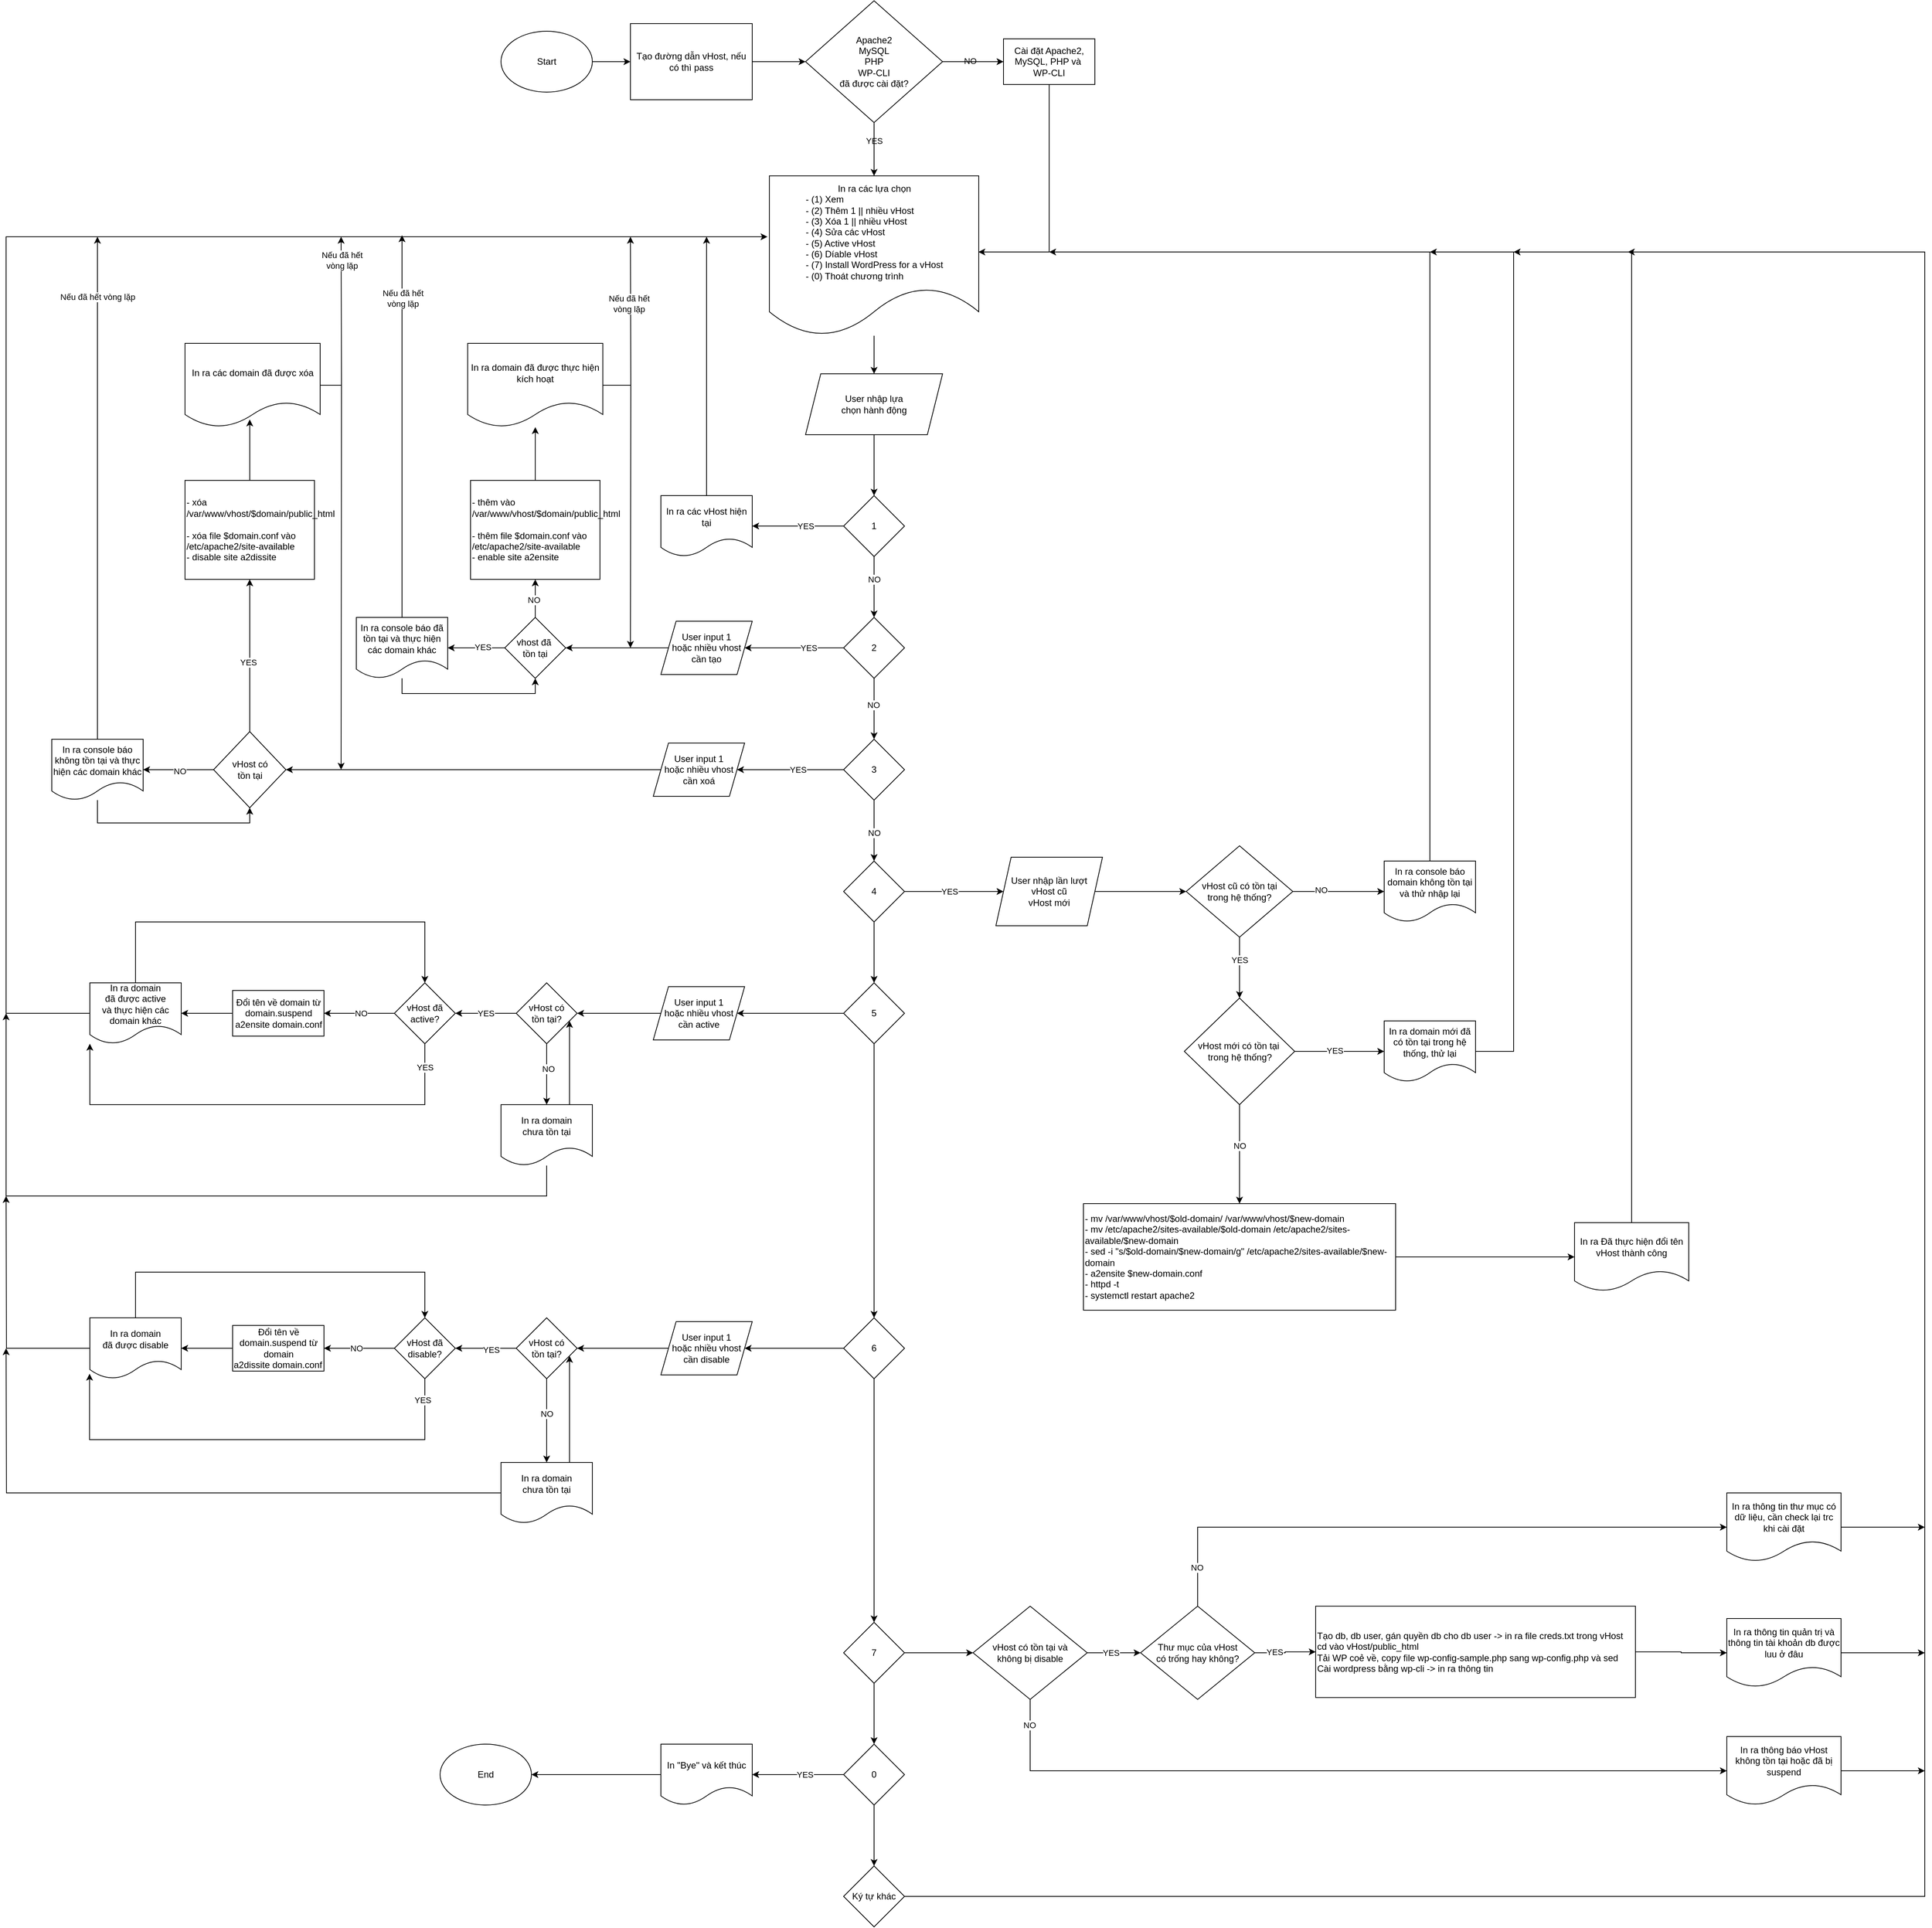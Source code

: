 <mxfile version="27.2.0">
  <diagram name="Page-1" id="LnanzS_Y5qivV_84NTKE">
    <mxGraphModel dx="2751" dy="1039" grid="1" gridSize="10" guides="1" tooltips="1" connect="1" arrows="1" fold="1" page="1" pageScale="1" pageWidth="850" pageHeight="1100" math="0" shadow="0">
      <root>
        <mxCell id="0" />
        <mxCell id="1" parent="0" />
        <mxCell id="nxthDnFM8uPwBL5Utckb-20" style="edgeStyle=orthogonalEdgeStyle;rounded=0;orthogonalLoop=1;jettySize=auto;html=1;labelBackgroundColor=none;fontColor=default;" parent="1" source="nxthDnFM8uPwBL5Utckb-2" target="nxthDnFM8uPwBL5Utckb-19" edge="1">
          <mxGeometry relative="1" as="geometry" />
        </mxCell>
        <mxCell id="nxthDnFM8uPwBL5Utckb-2" value="Start" style="ellipse;whiteSpace=wrap;html=1;labelBackgroundColor=none;" parent="1" vertex="1">
          <mxGeometry x="330" y="70" width="120" height="80" as="geometry" />
        </mxCell>
        <mxCell id="nxthDnFM8uPwBL5Utckb-32" value="" style="edgeStyle=orthogonalEdgeStyle;rounded=0;orthogonalLoop=1;jettySize=auto;html=1;labelBackgroundColor=none;fontColor=default;" parent="1" source="nxthDnFM8uPwBL5Utckb-3" target="nxthDnFM8uPwBL5Utckb-31" edge="1">
          <mxGeometry relative="1" as="geometry" />
        </mxCell>
        <mxCell id="nxthDnFM8uPwBL5Utckb-3" value="User nhập lựa&lt;br&gt;chọn hành động" style="shape=parallelogram;perimeter=parallelogramPerimeter;whiteSpace=wrap;html=1;fixedSize=1;labelBackgroundColor=none;" parent="1" vertex="1">
          <mxGeometry x="730" y="520" width="180" height="80" as="geometry" />
        </mxCell>
        <mxCell id="nxthDnFM8uPwBL5Utckb-22" value="" style="edgeStyle=orthogonalEdgeStyle;rounded=0;orthogonalLoop=1;jettySize=auto;html=1;labelBackgroundColor=none;fontColor=default;" parent="1" source="nxthDnFM8uPwBL5Utckb-19" target="nxthDnFM8uPwBL5Utckb-21" edge="1">
          <mxGeometry relative="1" as="geometry" />
        </mxCell>
        <mxCell id="nxthDnFM8uPwBL5Utckb-19" value="Tạo đường dẫn vHost, nếu có thì pass" style="rounded=0;whiteSpace=wrap;html=1;labelBackgroundColor=none;" parent="1" vertex="1">
          <mxGeometry x="500" y="60" width="160" height="100" as="geometry" />
        </mxCell>
        <mxCell id="nxthDnFM8uPwBL5Utckb-24" style="edgeStyle=orthogonalEdgeStyle;rounded=0;orthogonalLoop=1;jettySize=auto;html=1;entryX=0.5;entryY=0;entryDx=0;entryDy=0;labelBackgroundColor=none;fontColor=default;" parent="1" source="nxthDnFM8uPwBL5Utckb-21" target="nxthDnFM8uPwBL5Utckb-23" edge="1">
          <mxGeometry relative="1" as="geometry" />
        </mxCell>
        <mxCell id="nxthDnFM8uPwBL5Utckb-28" value="YES" style="edgeLabel;html=1;align=center;verticalAlign=middle;resizable=0;points=[];labelBackgroundColor=none;" parent="nxthDnFM8uPwBL5Utckb-24" vertex="1" connectable="0">
          <mxGeometry x="-0.319" relative="1" as="geometry">
            <mxPoint as="offset" />
          </mxGeometry>
        </mxCell>
        <mxCell id="nxthDnFM8uPwBL5Utckb-26" value="" style="edgeStyle=orthogonalEdgeStyle;rounded=0;orthogonalLoop=1;jettySize=auto;html=1;labelBackgroundColor=none;fontColor=default;" parent="1" source="nxthDnFM8uPwBL5Utckb-21" target="nxthDnFM8uPwBL5Utckb-25" edge="1">
          <mxGeometry relative="1" as="geometry" />
        </mxCell>
        <mxCell id="nxthDnFM8uPwBL5Utckb-27" value="NO" style="edgeLabel;html=1;align=center;verticalAlign=middle;resizable=0;points=[];labelBackgroundColor=none;" parent="nxthDnFM8uPwBL5Utckb-26" vertex="1" connectable="0">
          <mxGeometry x="-0.1" y="1" relative="1" as="geometry">
            <mxPoint as="offset" />
          </mxGeometry>
        </mxCell>
        <mxCell id="nxthDnFM8uPwBL5Utckb-21" value="Apache2&lt;br&gt;&lt;div&gt;MySQL&lt;/div&gt;&lt;div&gt;PHP&lt;br&gt;WP-CLI&lt;br&gt;đã được cài đặt?&lt;/div&gt;" style="rhombus;whiteSpace=wrap;html=1;rounded=0;labelBackgroundColor=none;" parent="1" vertex="1">
          <mxGeometry x="730" y="30" width="180" height="160" as="geometry" />
        </mxCell>
        <mxCell id="nxthDnFM8uPwBL5Utckb-30" style="edgeStyle=orthogonalEdgeStyle;rounded=0;orthogonalLoop=1;jettySize=auto;html=1;labelBackgroundColor=none;fontColor=default;" parent="1" source="nxthDnFM8uPwBL5Utckb-23" target="nxthDnFM8uPwBL5Utckb-3" edge="1">
          <mxGeometry relative="1" as="geometry" />
        </mxCell>
        <mxCell id="nxthDnFM8uPwBL5Utckb-23" value="In ra các lựa chọn&lt;br&gt;&lt;div align=&quot;left&quot;&gt;- (1) Xem&lt;/div&gt;&lt;div align=&quot;left&quot;&gt;- (2) Thêm 1 || nhiều vHost&lt;/div&gt;&lt;div align=&quot;left&quot;&gt;- (3) Xóa 1 || nhiều vHost&lt;/div&gt;&lt;div align=&quot;left&quot;&gt;- (4) Sửa các vHost&lt;/div&gt;&lt;div align=&quot;left&quot;&gt;- (5) Active vHost&lt;br&gt;- (6) Díable vHost&lt;br&gt;- (7) Install WordPress for a vHost&lt;/div&gt;&lt;div align=&quot;left&quot;&gt;- (0) Thoát chương trình&lt;/div&gt;" style="shape=document;whiteSpace=wrap;html=1;boundedLbl=1;labelBackgroundColor=none;" parent="1" vertex="1">
          <mxGeometry x="682.5" y="260" width="275" height="210" as="geometry" />
        </mxCell>
        <mxCell id="nxthDnFM8uPwBL5Utckb-25" value="Cài đặt Apache2, MySQL, PHP và&amp;nbsp;&lt;br&gt;WP-CLI" style="whiteSpace=wrap;html=1;rounded=0;labelBackgroundColor=none;" parent="1" vertex="1">
          <mxGeometry x="990" y="80" width="120" height="60" as="geometry" />
        </mxCell>
        <mxCell id="nxthDnFM8uPwBL5Utckb-34" style="edgeStyle=orthogonalEdgeStyle;rounded=0;orthogonalLoop=1;jettySize=auto;html=1;entryX=1;entryY=0.5;entryDx=0;entryDy=0;labelBackgroundColor=none;fontColor=default;" parent="1" source="nxthDnFM8uPwBL5Utckb-31" target="nxthDnFM8uPwBL5Utckb-33" edge="1">
          <mxGeometry relative="1" as="geometry" />
        </mxCell>
        <mxCell id="_kMjXkaMJAMeNi4R97vT-26" value="YES" style="edgeLabel;html=1;align=center;verticalAlign=middle;resizable=0;points=[];" parent="nxthDnFM8uPwBL5Utckb-34" vertex="1" connectable="0">
          <mxGeometry x="-0.061" y="2" relative="1" as="geometry">
            <mxPoint x="6" y="-2" as="offset" />
          </mxGeometry>
        </mxCell>
        <mxCell id="nxthDnFM8uPwBL5Utckb-37" value="" style="edgeStyle=orthogonalEdgeStyle;rounded=0;orthogonalLoop=1;jettySize=auto;html=1;labelBackgroundColor=none;fontColor=default;" parent="1" source="nxthDnFM8uPwBL5Utckb-31" target="nxthDnFM8uPwBL5Utckb-36" edge="1">
          <mxGeometry relative="1" as="geometry" />
        </mxCell>
        <mxCell id="_kMjXkaMJAMeNi4R97vT-27" value="&lt;div&gt;NO&lt;/div&gt;" style="edgeLabel;html=1;align=center;verticalAlign=middle;resizable=0;points=[];" parent="nxthDnFM8uPwBL5Utckb-37" vertex="1" connectable="0">
          <mxGeometry x="-0.142" y="5" relative="1" as="geometry">
            <mxPoint x="-5" y="-5" as="offset" />
          </mxGeometry>
        </mxCell>
        <mxCell id="nxthDnFM8uPwBL5Utckb-31" value="1" style="rhombus;whiteSpace=wrap;html=1;labelBackgroundColor=none;" parent="1" vertex="1">
          <mxGeometry x="780" y="680" width="80" height="80" as="geometry" />
        </mxCell>
        <mxCell id="nxthDnFM8uPwBL5Utckb-48" style="edgeStyle=orthogonalEdgeStyle;rounded=0;orthogonalLoop=1;jettySize=auto;html=1;labelBackgroundColor=none;fontColor=default;" parent="1" source="nxthDnFM8uPwBL5Utckb-33" edge="1">
          <mxGeometry relative="1" as="geometry">
            <mxPoint x="600.0" y="340" as="targetPoint" />
          </mxGeometry>
        </mxCell>
        <mxCell id="nxthDnFM8uPwBL5Utckb-33" value="In ra các vHost hiện tại" style="shape=document;whiteSpace=wrap;html=1;boundedLbl=1;labelBackgroundColor=none;" parent="1" vertex="1">
          <mxGeometry x="540" y="680" width="120" height="80" as="geometry" />
        </mxCell>
        <mxCell id="nxthDnFM8uPwBL5Utckb-39" style="edgeStyle=orthogonalEdgeStyle;rounded=0;orthogonalLoop=1;jettySize=auto;html=1;entryX=1;entryY=0.5;entryDx=0;entryDy=0;labelBackgroundColor=none;fontColor=default;" parent="1" source="nxthDnFM8uPwBL5Utckb-36" target="nxthDnFM8uPwBL5Utckb-38" edge="1">
          <mxGeometry relative="1" as="geometry" />
        </mxCell>
        <mxCell id="_kMjXkaMJAMeNi4R97vT-37" value="YES" style="edgeLabel;html=1;align=center;verticalAlign=middle;resizable=0;points=[];" parent="nxthDnFM8uPwBL5Utckb-39" vertex="1" connectable="0">
          <mxGeometry x="-0.296" relative="1" as="geometry">
            <mxPoint as="offset" />
          </mxGeometry>
        </mxCell>
        <mxCell id="nxthDnFM8uPwBL5Utckb-54" value="" style="edgeStyle=orthogonalEdgeStyle;rounded=0;orthogonalLoop=1;jettySize=auto;html=1;labelBackgroundColor=none;fontColor=default;" parent="1" source="nxthDnFM8uPwBL5Utckb-36" target="nxthDnFM8uPwBL5Utckb-53" edge="1">
          <mxGeometry relative="1" as="geometry" />
        </mxCell>
        <mxCell id="_kMjXkaMJAMeNi4R97vT-28" value="NO" style="edgeLabel;html=1;align=center;verticalAlign=middle;resizable=0;points=[];" parent="nxthDnFM8uPwBL5Utckb-54" vertex="1" connectable="0">
          <mxGeometry x="-0.128" y="-1" relative="1" as="geometry">
            <mxPoint as="offset" />
          </mxGeometry>
        </mxCell>
        <mxCell id="nxthDnFM8uPwBL5Utckb-36" value="&lt;div&gt;2&lt;/div&gt;" style="rhombus;whiteSpace=wrap;html=1;labelBackgroundColor=none;" parent="1" vertex="1">
          <mxGeometry x="780" y="840" width="80" height="80" as="geometry" />
        </mxCell>
        <mxCell id="nxthDnFM8uPwBL5Utckb-41" value="" style="edgeStyle=orthogonalEdgeStyle;rounded=0;orthogonalLoop=1;jettySize=auto;html=1;labelBackgroundColor=none;fontColor=default;" parent="1" source="nxthDnFM8uPwBL5Utckb-38" target="nxthDnFM8uPwBL5Utckb-40" edge="1">
          <mxGeometry relative="1" as="geometry" />
        </mxCell>
        <mxCell id="nxthDnFM8uPwBL5Utckb-38" value="User input 1&lt;br&gt;hoặc nhiều vhost&lt;br&gt;cần tạo" style="shape=parallelogram;perimeter=parallelogramPerimeter;whiteSpace=wrap;html=1;fixedSize=1;labelBackgroundColor=none;" parent="1" vertex="1">
          <mxGeometry x="540" y="845" width="120" height="70" as="geometry" />
        </mxCell>
        <mxCell id="nxthDnFM8uPwBL5Utckb-43" style="edgeStyle=orthogonalEdgeStyle;rounded=0;orthogonalLoop=1;jettySize=auto;html=1;exitX=0;exitY=0.5;exitDx=0;exitDy=0;entryX=1;entryY=0.5;entryDx=0;entryDy=0;labelBackgroundColor=none;fontColor=default;" parent="1" source="nxthDnFM8uPwBL5Utckb-40" target="nxthDnFM8uPwBL5Utckb-42" edge="1">
          <mxGeometry relative="1" as="geometry" />
        </mxCell>
        <mxCell id="ND1mT_cxICm1w8T-xe2l-83" value="&lt;div&gt;YES&lt;/div&gt;" style="edgeLabel;html=1;align=center;verticalAlign=middle;resizable=0;points=[];" vertex="1" connectable="0" parent="nxthDnFM8uPwBL5Utckb-43">
          <mxGeometry x="-0.223" y="-1" relative="1" as="geometry">
            <mxPoint as="offset" />
          </mxGeometry>
        </mxCell>
        <mxCell id="nxthDnFM8uPwBL5Utckb-47" style="edgeStyle=orthogonalEdgeStyle;rounded=0;orthogonalLoop=1;jettySize=auto;html=1;exitX=0.5;exitY=0;exitDx=0;exitDy=0;entryX=0.5;entryY=1;entryDx=0;entryDy=0;labelBackgroundColor=none;fontColor=default;" parent="1" source="nxthDnFM8uPwBL5Utckb-40" target="nxthDnFM8uPwBL5Utckb-46" edge="1">
          <mxGeometry relative="1" as="geometry" />
        </mxCell>
        <mxCell id="ND1mT_cxICm1w8T-xe2l-82" value="NO" style="edgeLabel;html=1;align=center;verticalAlign=middle;resizable=0;points=[];" vertex="1" connectable="0" parent="nxthDnFM8uPwBL5Utckb-47">
          <mxGeometry x="-0.074" y="2" relative="1" as="geometry">
            <mxPoint as="offset" />
          </mxGeometry>
        </mxCell>
        <mxCell id="nxthDnFM8uPwBL5Utckb-40" value="vhost đã&amp;nbsp;&lt;br&gt;tồn tại" style="rhombus;whiteSpace=wrap;html=1;labelBackgroundColor=none;" parent="1" vertex="1">
          <mxGeometry x="335" y="840" width="80" height="80" as="geometry" />
        </mxCell>
        <mxCell id="nxthDnFM8uPwBL5Utckb-44" style="edgeStyle=orthogonalEdgeStyle;rounded=0;orthogonalLoop=1;jettySize=auto;html=1;entryX=0.5;entryY=1;entryDx=0;entryDy=0;labelBackgroundColor=none;fontColor=default;" parent="1" source="nxthDnFM8uPwBL5Utckb-42" target="nxthDnFM8uPwBL5Utckb-40" edge="1">
          <mxGeometry relative="1" as="geometry">
            <Array as="points">
              <mxPoint x="200" y="940" />
              <mxPoint x="375" y="940" />
            </Array>
          </mxGeometry>
        </mxCell>
        <mxCell id="nxthDnFM8uPwBL5Utckb-42" value="In ra console báo đã tồn tại và thực hiện các domain khác" style="shape=document;whiteSpace=wrap;html=1;boundedLbl=1;labelBackgroundColor=none;" parent="1" vertex="1">
          <mxGeometry x="140" y="840" width="120" height="80" as="geometry" />
        </mxCell>
        <mxCell id="nxthDnFM8uPwBL5Utckb-45" style="edgeStyle=orthogonalEdgeStyle;rounded=0;orthogonalLoop=1;jettySize=auto;html=1;labelBackgroundColor=none;fontColor=default;" parent="1" source="nxthDnFM8uPwBL5Utckb-42" edge="1">
          <mxGeometry relative="1" as="geometry">
            <Array as="points">
              <mxPoint x="200" y="338" />
            </Array>
            <mxPoint x="200" y="338" as="targetPoint" />
          </mxGeometry>
        </mxCell>
        <mxCell id="ND1mT_cxICm1w8T-xe2l-88" value="Nếu đã hết&lt;br&gt;vòng lặp" style="edgeLabel;html=1;align=center;verticalAlign=middle;resizable=0;points=[];" vertex="1" connectable="0" parent="nxthDnFM8uPwBL5Utckb-45">
          <mxGeometry x="0.669" y="-1" relative="1" as="geometry">
            <mxPoint as="offset" />
          </mxGeometry>
        </mxCell>
        <mxCell id="nxthDnFM8uPwBL5Utckb-51" style="edgeStyle=orthogonalEdgeStyle;rounded=0;orthogonalLoop=1;jettySize=auto;html=1;labelBackgroundColor=none;fontColor=default;" parent="1" source="nxthDnFM8uPwBL5Utckb-46" target="nxthDnFM8uPwBL5Utckb-50" edge="1">
          <mxGeometry relative="1" as="geometry" />
        </mxCell>
        <mxCell id="nxthDnFM8uPwBL5Utckb-46" value="- thêm vào /var/www/vhost/$domain/public_html&lt;br&gt;&lt;br&gt;- thêm file $domain.conf vào /etc/apache2/site-available&lt;br&gt;- enable site a2ensite" style="rounded=0;whiteSpace=wrap;align=left;html=1;labelBackgroundColor=none;" parent="1" vertex="1">
          <mxGeometry x="290" y="660" width="170" height="130" as="geometry" />
        </mxCell>
        <mxCell id="ND1mT_cxICm1w8T-xe2l-85" style="edgeStyle=orthogonalEdgeStyle;rounded=0;orthogonalLoop=1;jettySize=auto;html=1;" edge="1" parent="1" source="nxthDnFM8uPwBL5Utckb-50">
          <mxGeometry relative="1" as="geometry">
            <mxPoint x="500" y="880" as="targetPoint" />
          </mxGeometry>
        </mxCell>
        <mxCell id="ND1mT_cxICm1w8T-xe2l-86" style="edgeStyle=orthogonalEdgeStyle;rounded=0;orthogonalLoop=1;jettySize=auto;html=1;" edge="1" parent="1" source="nxthDnFM8uPwBL5Utckb-50">
          <mxGeometry relative="1" as="geometry">
            <mxPoint x="500" y="340" as="targetPoint" />
          </mxGeometry>
        </mxCell>
        <mxCell id="ND1mT_cxICm1w8T-xe2l-87" value="Nếu đã hết&lt;br&gt;vòng lặp" style="edgeLabel;html=1;align=center;verticalAlign=middle;resizable=0;points=[];" vertex="1" connectable="0" parent="ND1mT_cxICm1w8T-xe2l-86">
          <mxGeometry x="0.246" y="2" relative="1" as="geometry">
            <mxPoint as="offset" />
          </mxGeometry>
        </mxCell>
        <mxCell id="nxthDnFM8uPwBL5Utckb-50" value="In ra domain đã được thực hiện kích hoạt" style="shape=document;whiteSpace=wrap;html=1;boundedLbl=1;labelBackgroundColor=none;" parent="1" vertex="1">
          <mxGeometry x="286.25" y="480" width="177.5" height="110" as="geometry" />
        </mxCell>
        <mxCell id="nxthDnFM8uPwBL5Utckb-56" style="edgeStyle=orthogonalEdgeStyle;rounded=0;orthogonalLoop=1;jettySize=auto;html=1;labelBackgroundColor=none;fontColor=default;" parent="1" source="nxthDnFM8uPwBL5Utckb-53" target="nxthDnFM8uPwBL5Utckb-55" edge="1">
          <mxGeometry relative="1" as="geometry" />
        </mxCell>
        <mxCell id="_kMjXkaMJAMeNi4R97vT-38" value="&lt;div&gt;YES&lt;/div&gt;" style="edgeLabel;html=1;align=center;verticalAlign=middle;resizable=0;points=[];" parent="nxthDnFM8uPwBL5Utckb-56" vertex="1" connectable="0">
          <mxGeometry x="-0.136" y="3" relative="1" as="geometry">
            <mxPoint y="-3" as="offset" />
          </mxGeometry>
        </mxCell>
        <mxCell id="nxthDnFM8uPwBL5Utckb-72" value="" style="edgeStyle=orthogonalEdgeStyle;rounded=0;orthogonalLoop=1;jettySize=auto;html=1;labelBackgroundColor=none;fontColor=default;" parent="1" source="nxthDnFM8uPwBL5Utckb-53" target="nxthDnFM8uPwBL5Utckb-71" edge="1">
          <mxGeometry relative="1" as="geometry" />
        </mxCell>
        <mxCell id="_kMjXkaMJAMeNi4R97vT-29" value="NO" style="edgeLabel;html=1;align=center;verticalAlign=middle;resizable=0;points=[];" parent="nxthDnFM8uPwBL5Utckb-72" vertex="1" connectable="0">
          <mxGeometry x="0.059" relative="1" as="geometry">
            <mxPoint as="offset" />
          </mxGeometry>
        </mxCell>
        <mxCell id="nxthDnFM8uPwBL5Utckb-53" value="&lt;div&gt;3&lt;/div&gt;" style="rhombus;whiteSpace=wrap;html=1;labelBackgroundColor=none;" parent="1" vertex="1">
          <mxGeometry x="780" y="1000" width="80" height="80" as="geometry" />
        </mxCell>
        <mxCell id="nxthDnFM8uPwBL5Utckb-58" style="edgeStyle=orthogonalEdgeStyle;rounded=0;orthogonalLoop=1;jettySize=auto;html=1;entryX=1;entryY=0.5;entryDx=0;entryDy=0;labelBackgroundColor=none;fontColor=default;" parent="1" source="nxthDnFM8uPwBL5Utckb-55" target="nxthDnFM8uPwBL5Utckb-57" edge="1">
          <mxGeometry relative="1" as="geometry">
            <Array as="points">
              <mxPoint x="55" y="1040" />
            </Array>
          </mxGeometry>
        </mxCell>
        <mxCell id="nxthDnFM8uPwBL5Utckb-55" value="User input 1&lt;br&gt;hoặc nhiều vhost&lt;br&gt;cần xoá" style="shape=parallelogram;perimeter=parallelogramPerimeter;whiteSpace=wrap;html=1;fixedSize=1;labelBackgroundColor=none;" parent="1" vertex="1">
          <mxGeometry x="530" y="1005" width="120" height="70" as="geometry" />
        </mxCell>
        <mxCell id="nxthDnFM8uPwBL5Utckb-60" style="edgeStyle=orthogonalEdgeStyle;rounded=0;orthogonalLoop=1;jettySize=auto;html=1;labelBackgroundColor=none;fontColor=default;" parent="1" source="nxthDnFM8uPwBL5Utckb-57" target="nxthDnFM8uPwBL5Utckb-59" edge="1">
          <mxGeometry relative="1" as="geometry" />
        </mxCell>
        <mxCell id="ND1mT_cxICm1w8T-xe2l-90" value="NO" style="edgeLabel;html=1;align=center;verticalAlign=middle;resizable=0;points=[];" vertex="1" connectable="0" parent="nxthDnFM8uPwBL5Utckb-60">
          <mxGeometry x="-0.028" y="2" relative="1" as="geometry">
            <mxPoint as="offset" />
          </mxGeometry>
        </mxCell>
        <mxCell id="nxthDnFM8uPwBL5Utckb-65" style="edgeStyle=orthogonalEdgeStyle;rounded=0;orthogonalLoop=1;jettySize=auto;html=1;exitX=0.5;exitY=0;exitDx=0;exitDy=0;entryX=0.5;entryY=1;entryDx=0;entryDy=0;labelBackgroundColor=none;fontColor=default;" parent="1" source="nxthDnFM8uPwBL5Utckb-57" target="nxthDnFM8uPwBL5Utckb-64" edge="1">
          <mxGeometry relative="1" as="geometry" />
        </mxCell>
        <mxCell id="ND1mT_cxICm1w8T-xe2l-89" value="YES" style="edgeLabel;html=1;align=center;verticalAlign=middle;resizable=0;points=[];" vertex="1" connectable="0" parent="nxthDnFM8uPwBL5Utckb-65">
          <mxGeometry x="-0.079" y="2" relative="1" as="geometry">
            <mxPoint y="1" as="offset" />
          </mxGeometry>
        </mxCell>
        <mxCell id="nxthDnFM8uPwBL5Utckb-57" value="vHost có&lt;br&gt;tồn tại" style="rhombus;whiteSpace=wrap;html=1;labelBackgroundColor=none;" parent="1" vertex="1">
          <mxGeometry x="-47.5" y="990" width="95" height="100" as="geometry" />
        </mxCell>
        <mxCell id="ND1mT_cxICm1w8T-xe2l-94" style="edgeStyle=orthogonalEdgeStyle;rounded=0;orthogonalLoop=1;jettySize=auto;html=1;entryX=0.5;entryY=1;entryDx=0;entryDy=0;" edge="1" parent="1" source="nxthDnFM8uPwBL5Utckb-59" target="nxthDnFM8uPwBL5Utckb-57">
          <mxGeometry relative="1" as="geometry">
            <Array as="points">
              <mxPoint x="-200" y="1110" />
              <mxPoint y="1110" />
            </Array>
          </mxGeometry>
        </mxCell>
        <mxCell id="ND1mT_cxICm1w8T-xe2l-95" style="edgeStyle=orthogonalEdgeStyle;rounded=0;orthogonalLoop=1;jettySize=auto;html=1;" edge="1" parent="1" source="nxthDnFM8uPwBL5Utckb-59">
          <mxGeometry relative="1" as="geometry">
            <mxPoint x="-200" y="340" as="targetPoint" />
          </mxGeometry>
        </mxCell>
        <mxCell id="ND1mT_cxICm1w8T-xe2l-97" value="Nếu đã hết vòng lặp" style="edgeLabel;html=1;align=center;verticalAlign=middle;resizable=0;points=[];" vertex="1" connectable="0" parent="ND1mT_cxICm1w8T-xe2l-95">
          <mxGeometry x="0.762" relative="1" as="geometry">
            <mxPoint as="offset" />
          </mxGeometry>
        </mxCell>
        <mxCell id="nxthDnFM8uPwBL5Utckb-59" value="In ra console báo không tồn tại và thực hiện các domain khác" style="shape=document;whiteSpace=wrap;html=1;boundedLbl=1;labelBackgroundColor=none;" parent="1" vertex="1">
          <mxGeometry x="-260" y="1000" width="120" height="80" as="geometry" />
        </mxCell>
        <mxCell id="nxthDnFM8uPwBL5Utckb-64" value="- xóa /var/www/vhost/$domain/public_html&lt;br&gt;&lt;br&gt;- xóa file $domain.conf vào /etc/apache2/site-available&lt;br&gt;- disable site a2dissite" style="rounded=0;whiteSpace=wrap;align=left;html=1;labelBackgroundColor=none;" parent="1" vertex="1">
          <mxGeometry x="-85" y="660" width="170" height="130" as="geometry" />
        </mxCell>
        <mxCell id="ND1mT_cxICm1w8T-xe2l-92" style="edgeStyle=orthogonalEdgeStyle;rounded=0;orthogonalLoop=1;jettySize=auto;html=1;" edge="1" parent="1" source="nxthDnFM8uPwBL5Utckb-68">
          <mxGeometry relative="1" as="geometry">
            <mxPoint x="120" y="1040" as="targetPoint" />
          </mxGeometry>
        </mxCell>
        <mxCell id="ND1mT_cxICm1w8T-xe2l-93" style="edgeStyle=orthogonalEdgeStyle;rounded=0;orthogonalLoop=1;jettySize=auto;html=1;" edge="1" parent="1" source="nxthDnFM8uPwBL5Utckb-68">
          <mxGeometry relative="1" as="geometry">
            <mxPoint x="120" y="340" as="targetPoint" />
          </mxGeometry>
        </mxCell>
        <mxCell id="ND1mT_cxICm1w8T-xe2l-96" value="Nếu đã hết&lt;br&gt;vòng lặp" style="edgeLabel;html=1;align=center;verticalAlign=middle;resizable=0;points=[];" vertex="1" connectable="0" parent="ND1mT_cxICm1w8T-xe2l-93">
          <mxGeometry x="0.726" y="-1" relative="1" as="geometry">
            <mxPoint as="offset" />
          </mxGeometry>
        </mxCell>
        <mxCell id="nxthDnFM8uPwBL5Utckb-68" value="In ra các domain đã được xóa" style="shape=document;whiteSpace=wrap;html=1;boundedLbl=1;labelBackgroundColor=none;" parent="1" vertex="1">
          <mxGeometry x="-85" y="480" width="177.5" height="110" as="geometry" />
        </mxCell>
        <mxCell id="nxthDnFM8uPwBL5Utckb-69" style="edgeStyle=orthogonalEdgeStyle;rounded=0;orthogonalLoop=1;jettySize=auto;html=1;entryX=0.479;entryY=0.909;entryDx=0;entryDy=0;entryPerimeter=0;labelBackgroundColor=none;fontColor=default;" parent="1" source="nxthDnFM8uPwBL5Utckb-64" target="nxthDnFM8uPwBL5Utckb-68" edge="1">
          <mxGeometry relative="1" as="geometry" />
        </mxCell>
        <mxCell id="nxthDnFM8uPwBL5Utckb-79" style="edgeStyle=orthogonalEdgeStyle;rounded=0;orthogonalLoop=1;jettySize=auto;html=1;entryX=0;entryY=0.5;entryDx=0;entryDy=0;" parent="1" source="nxthDnFM8uPwBL5Utckb-71" target="nxthDnFM8uPwBL5Utckb-78" edge="1">
          <mxGeometry relative="1" as="geometry" />
        </mxCell>
        <mxCell id="_kMjXkaMJAMeNi4R97vT-39" value="&lt;div&gt;YES&lt;/div&gt;" style="edgeLabel;html=1;align=center;verticalAlign=middle;resizable=0;points=[];" parent="nxthDnFM8uPwBL5Utckb-79" vertex="1" connectable="0">
          <mxGeometry x="-0.1" relative="1" as="geometry">
            <mxPoint as="offset" />
          </mxGeometry>
        </mxCell>
        <mxCell id="ND1mT_cxICm1w8T-xe2l-2" value="" style="edgeStyle=orthogonalEdgeStyle;rounded=0;orthogonalLoop=1;jettySize=auto;html=1;" edge="1" parent="1" source="nxthDnFM8uPwBL5Utckb-71" target="ND1mT_cxICm1w8T-xe2l-1">
          <mxGeometry relative="1" as="geometry" />
        </mxCell>
        <mxCell id="nxthDnFM8uPwBL5Utckb-71" value="&lt;div&gt;4&lt;/div&gt;" style="rhombus;whiteSpace=wrap;html=1;labelBackgroundColor=none;" parent="1" vertex="1">
          <mxGeometry x="780" y="1160" width="80" height="80" as="geometry" />
        </mxCell>
        <mxCell id="nxthDnFM8uPwBL5Utckb-77" style="edgeStyle=orthogonalEdgeStyle;rounded=0;orthogonalLoop=1;jettySize=auto;html=1;entryX=1;entryY=0.5;entryDx=0;entryDy=0;labelBackgroundColor=none;fontColor=default;" parent="1" source="nxthDnFM8uPwBL5Utckb-73" target="nxthDnFM8uPwBL5Utckb-75" edge="1">
          <mxGeometry relative="1" as="geometry" />
        </mxCell>
        <mxCell id="_kMjXkaMJAMeNi4R97vT-40" value="YES" style="edgeLabel;html=1;align=center;verticalAlign=middle;resizable=0;points=[];" parent="nxthDnFM8uPwBL5Utckb-77" vertex="1" connectable="0">
          <mxGeometry x="-0.168" y="2" relative="1" as="geometry">
            <mxPoint x="-1" y="-2" as="offset" />
          </mxGeometry>
        </mxCell>
        <mxCell id="ND1mT_cxICm1w8T-xe2l-8" style="edgeStyle=orthogonalEdgeStyle;rounded=0;orthogonalLoop=1;jettySize=auto;html=1;entryX=0.5;entryY=0;entryDx=0;entryDy=0;" edge="1" parent="1" source="nxthDnFM8uPwBL5Utckb-73" target="_kMjXkaMJAMeNi4R97vT-31">
          <mxGeometry relative="1" as="geometry" />
        </mxCell>
        <mxCell id="nxthDnFM8uPwBL5Utckb-73" value="0" style="rhombus;whiteSpace=wrap;html=1;labelBackgroundColor=none;" parent="1" vertex="1">
          <mxGeometry x="780" y="2320" width="80" height="80" as="geometry" />
        </mxCell>
        <mxCell id="_kMjXkaMJAMeNi4R97vT-19" style="edgeStyle=orthogonalEdgeStyle;rounded=0;orthogonalLoop=1;jettySize=auto;html=1;entryX=1;entryY=0.5;entryDx=0;entryDy=0;" parent="1" source="nxthDnFM8uPwBL5Utckb-75" target="_kMjXkaMJAMeNi4R97vT-18" edge="1">
          <mxGeometry relative="1" as="geometry" />
        </mxCell>
        <mxCell id="nxthDnFM8uPwBL5Utckb-75" value="In &quot;Bye&quot; và kết thúc" style="shape=document;whiteSpace=wrap;html=1;boundedLbl=1;labelBackgroundColor=none;" parent="1" vertex="1">
          <mxGeometry x="540" y="2320" width="120" height="80" as="geometry" />
        </mxCell>
        <mxCell id="_kMjXkaMJAMeNi4R97vT-2" value="" style="edgeStyle=orthogonalEdgeStyle;rounded=0;orthogonalLoop=1;jettySize=auto;html=1;" parent="1" source="nxthDnFM8uPwBL5Utckb-78" target="_kMjXkaMJAMeNi4R97vT-1" edge="1">
          <mxGeometry relative="1" as="geometry" />
        </mxCell>
        <mxCell id="nxthDnFM8uPwBL5Utckb-78" value="User nhập lần lượt&lt;br&gt;vHost cũ&lt;br&gt;&lt;div&gt;vHost mới&lt;/div&gt;" style="shape=parallelogram;perimeter=parallelogramPerimeter;whiteSpace=wrap;html=1;fixedSize=1;" parent="1" vertex="1">
          <mxGeometry x="980" y="1155" width="140" height="90" as="geometry" />
        </mxCell>
        <mxCell id="_kMjXkaMJAMeNi4R97vT-4" style="edgeStyle=orthogonalEdgeStyle;rounded=0;orthogonalLoop=1;jettySize=auto;html=1;entryX=0;entryY=0.5;entryDx=0;entryDy=0;" parent="1" source="_kMjXkaMJAMeNi4R97vT-1" target="_kMjXkaMJAMeNi4R97vT-3" edge="1">
          <mxGeometry relative="1" as="geometry" />
        </mxCell>
        <mxCell id="_kMjXkaMJAMeNi4R97vT-7" value="NO" style="edgeLabel;html=1;align=center;verticalAlign=middle;resizable=0;points=[];" parent="_kMjXkaMJAMeNi4R97vT-4" vertex="1" connectable="0">
          <mxGeometry x="-0.388" y="2" relative="1" as="geometry">
            <mxPoint as="offset" />
          </mxGeometry>
        </mxCell>
        <mxCell id="_kMjXkaMJAMeNi4R97vT-9" value="" style="edgeStyle=orthogonalEdgeStyle;rounded=0;orthogonalLoop=1;jettySize=auto;html=1;" parent="1" source="_kMjXkaMJAMeNi4R97vT-1" target="_kMjXkaMJAMeNi4R97vT-8" edge="1">
          <mxGeometry relative="1" as="geometry" />
        </mxCell>
        <mxCell id="_kMjXkaMJAMeNi4R97vT-10" value="YES" style="edgeLabel;html=1;align=center;verticalAlign=middle;resizable=0;points=[];" parent="_kMjXkaMJAMeNi4R97vT-9" vertex="1" connectable="0">
          <mxGeometry x="-0.382" y="-3" relative="1" as="geometry">
            <mxPoint x="3" y="5" as="offset" />
          </mxGeometry>
        </mxCell>
        <mxCell id="_kMjXkaMJAMeNi4R97vT-1" value="vHost cũ có tồn tại&lt;br&gt;trong hệ thống?" style="rhombus;whiteSpace=wrap;html=1;" parent="1" vertex="1">
          <mxGeometry x="1230" y="1140" width="140" height="120" as="geometry" />
        </mxCell>
        <mxCell id="_kMjXkaMJAMeNi4R97vT-42" style="edgeStyle=orthogonalEdgeStyle;rounded=0;orthogonalLoop=1;jettySize=auto;html=1;" parent="1" source="_kMjXkaMJAMeNi4R97vT-3" edge="1">
          <mxGeometry relative="1" as="geometry">
            <mxPoint x="1050" y="360" as="targetPoint" />
            <Array as="points">
              <mxPoint x="1550" y="360" />
              <mxPoint x="1050" y="360" />
            </Array>
          </mxGeometry>
        </mxCell>
        <mxCell id="_kMjXkaMJAMeNi4R97vT-3" value="In ra console báo domain không tồn tại và thử nhập lại" style="shape=document;whiteSpace=wrap;html=1;boundedLbl=1;labelBackgroundColor=none;" parent="1" vertex="1">
          <mxGeometry x="1490" y="1160" width="120" height="80" as="geometry" />
        </mxCell>
        <mxCell id="_kMjXkaMJAMeNi4R97vT-12" style="edgeStyle=orthogonalEdgeStyle;rounded=0;orthogonalLoop=1;jettySize=auto;html=1;entryX=0;entryY=0.5;entryDx=0;entryDy=0;" parent="1" source="_kMjXkaMJAMeNi4R97vT-8" target="_kMjXkaMJAMeNi4R97vT-11" edge="1">
          <mxGeometry relative="1" as="geometry" />
        </mxCell>
        <mxCell id="_kMjXkaMJAMeNi4R97vT-13" value="YES" style="edgeLabel;html=1;align=center;verticalAlign=middle;resizable=0;points=[];" parent="_kMjXkaMJAMeNi4R97vT-12" vertex="1" connectable="0">
          <mxGeometry x="-0.103" y="1" relative="1" as="geometry">
            <mxPoint as="offset" />
          </mxGeometry>
        </mxCell>
        <mxCell id="_kMjXkaMJAMeNi4R97vT-21" value="" style="edgeStyle=orthogonalEdgeStyle;rounded=0;orthogonalLoop=1;jettySize=auto;html=1;" parent="1" source="_kMjXkaMJAMeNi4R97vT-8" target="_kMjXkaMJAMeNi4R97vT-20" edge="1">
          <mxGeometry relative="1" as="geometry" />
        </mxCell>
        <mxCell id="_kMjXkaMJAMeNi4R97vT-22" value="NO" style="edgeLabel;html=1;align=center;verticalAlign=middle;resizable=0;points=[];" parent="_kMjXkaMJAMeNi4R97vT-21" vertex="1" connectable="0">
          <mxGeometry x="-0.41" y="2" relative="1" as="geometry">
            <mxPoint x="-2" y="15" as="offset" />
          </mxGeometry>
        </mxCell>
        <mxCell id="_kMjXkaMJAMeNi4R97vT-8" value="vHost mới có tồn tại&amp;nbsp;&lt;br&gt;trong hệ thống?" style="rhombus;whiteSpace=wrap;html=1;" parent="1" vertex="1">
          <mxGeometry x="1227.5" y="1340" width="145" height="140" as="geometry" />
        </mxCell>
        <mxCell id="_kMjXkaMJAMeNi4R97vT-45" style="edgeStyle=orthogonalEdgeStyle;rounded=0;orthogonalLoop=1;jettySize=auto;html=1;" parent="1" source="_kMjXkaMJAMeNi4R97vT-11" edge="1">
          <mxGeometry relative="1" as="geometry">
            <mxPoint x="1550" y="360" as="targetPoint" />
            <Array as="points">
              <mxPoint x="1660" y="1410" />
              <mxPoint x="1660" y="360" />
            </Array>
          </mxGeometry>
        </mxCell>
        <mxCell id="_kMjXkaMJAMeNi4R97vT-11" value="In ra domain mới đã có tồn tại trong hệ thống, thử lại" style="shape=document;whiteSpace=wrap;html=1;boundedLbl=1;" parent="1" vertex="1">
          <mxGeometry x="1490" y="1370" width="120" height="80" as="geometry" />
        </mxCell>
        <mxCell id="_kMjXkaMJAMeNi4R97vT-18" value="End" style="ellipse;whiteSpace=wrap;html=1;" parent="1" vertex="1">
          <mxGeometry x="250" y="2320" width="120" height="80" as="geometry" />
        </mxCell>
        <mxCell id="_kMjXkaMJAMeNi4R97vT-24" style="edgeStyle=orthogonalEdgeStyle;rounded=0;orthogonalLoop=1;jettySize=auto;html=1;entryX=0;entryY=0.5;entryDx=0;entryDy=0;" parent="1" source="_kMjXkaMJAMeNi4R97vT-20" target="_kMjXkaMJAMeNi4R97vT-23" edge="1">
          <mxGeometry relative="1" as="geometry" />
        </mxCell>
        <mxCell id="_kMjXkaMJAMeNi4R97vT-20" value="&lt;div align=&quot;left&quot;&gt;- mv /var/www/vhost/$old-domain/ /var/www/vhost/$new-domain&lt;/div&gt;&lt;div align=&quot;left&quot;&gt;- mv /etc/apache2/sites-available/$old-domain&amp;nbsp;/etc/apache2/sites-available/$new-domain&amp;nbsp;&lt;/div&gt;&lt;div align=&quot;left&quot;&gt;- sed -i &quot;s/$old-domain/$new-domain/g&quot; /etc/apache2/sites-available/$new-domain&lt;/div&gt;&lt;div align=&quot;left&quot;&gt;- a2ensite $new-domain.conf&lt;/div&gt;&lt;div align=&quot;left&quot;&gt;- httpd -t&lt;/div&gt;&lt;div align=&quot;left&quot;&gt;- systemctl restart apache2&lt;/div&gt;" style="whiteSpace=wrap;html=1;align=left;" parent="1" vertex="1">
          <mxGeometry x="1095" y="1610" width="410" height="140" as="geometry" />
        </mxCell>
        <mxCell id="_kMjXkaMJAMeNi4R97vT-25" style="edgeStyle=orthogonalEdgeStyle;rounded=0;orthogonalLoop=1;jettySize=auto;html=1;" parent="1" source="_kMjXkaMJAMeNi4R97vT-23" edge="1">
          <mxGeometry relative="1" as="geometry">
            <mxPoint x="1660" y="360" as="targetPoint" />
            <Array as="points">
              <mxPoint x="1815" y="360" />
            </Array>
          </mxGeometry>
        </mxCell>
        <mxCell id="_kMjXkaMJAMeNi4R97vT-23" value="In ra Đã thực hiện đổi tên vHost thành công" style="shape=document;whiteSpace=wrap;html=1;boundedLbl=1;" parent="1" vertex="1">
          <mxGeometry x="1740" y="1635" width="150" height="90" as="geometry" />
        </mxCell>
        <mxCell id="_kMjXkaMJAMeNi4R97vT-34" style="edgeStyle=orthogonalEdgeStyle;rounded=0;orthogonalLoop=1;jettySize=auto;html=1;" parent="1" source="_kMjXkaMJAMeNi4R97vT-31" edge="1">
          <mxGeometry relative="1" as="geometry">
            <mxPoint x="1810" y="360" as="targetPoint" />
            <Array as="points">
              <mxPoint x="2200" y="2520" />
              <mxPoint x="2200" y="360" />
            </Array>
          </mxGeometry>
        </mxCell>
        <mxCell id="_kMjXkaMJAMeNi4R97vT-31" value="Ký tự khác" style="rhombus;whiteSpace=wrap;html=1;labelBackgroundColor=none;" parent="1" vertex="1">
          <mxGeometry x="780" y="2480" width="80" height="80" as="geometry" />
        </mxCell>
        <mxCell id="_kMjXkaMJAMeNi4R97vT-47" style="edgeStyle=orthogonalEdgeStyle;rounded=0;orthogonalLoop=1;jettySize=auto;html=1;" parent="1" source="nxthDnFM8uPwBL5Utckb-25" edge="1">
          <mxGeometry relative="1" as="geometry">
            <Array as="points">
              <mxPoint x="1050" y="360" />
              <mxPoint x="957" y="360" />
            </Array>
            <mxPoint x="957" y="360" as="targetPoint" />
          </mxGeometry>
        </mxCell>
        <mxCell id="ND1mT_cxICm1w8T-xe2l-4" value="" style="edgeStyle=orthogonalEdgeStyle;rounded=0;orthogonalLoop=1;jettySize=auto;html=1;" edge="1" parent="1" source="ND1mT_cxICm1w8T-xe2l-1" target="ND1mT_cxICm1w8T-xe2l-3">
          <mxGeometry relative="1" as="geometry" />
        </mxCell>
        <mxCell id="ND1mT_cxICm1w8T-xe2l-12" style="edgeStyle=orthogonalEdgeStyle;rounded=0;orthogonalLoop=1;jettySize=auto;html=1;entryX=1;entryY=0.5;entryDx=0;entryDy=0;" edge="1" parent="1" source="ND1mT_cxICm1w8T-xe2l-1" target="ND1mT_cxICm1w8T-xe2l-11">
          <mxGeometry relative="1" as="geometry" />
        </mxCell>
        <mxCell id="ND1mT_cxICm1w8T-xe2l-1" value="&lt;div&gt;5&lt;/div&gt;" style="rhombus;whiteSpace=wrap;html=1;labelBackgroundColor=none;" vertex="1" parent="1">
          <mxGeometry x="780" y="1320" width="80" height="80" as="geometry" />
        </mxCell>
        <mxCell id="ND1mT_cxICm1w8T-xe2l-6" value="" style="edgeStyle=orthogonalEdgeStyle;rounded=0;orthogonalLoop=1;jettySize=auto;html=1;" edge="1" parent="1" source="ND1mT_cxICm1w8T-xe2l-3" target="ND1mT_cxICm1w8T-xe2l-5">
          <mxGeometry relative="1" as="geometry" />
        </mxCell>
        <mxCell id="ND1mT_cxICm1w8T-xe2l-36" style="edgeStyle=orthogonalEdgeStyle;rounded=0;orthogonalLoop=1;jettySize=auto;html=1;entryX=1;entryY=0.5;entryDx=0;entryDy=0;" edge="1" parent="1" source="ND1mT_cxICm1w8T-xe2l-3" target="ND1mT_cxICm1w8T-xe2l-35">
          <mxGeometry relative="1" as="geometry" />
        </mxCell>
        <mxCell id="ND1mT_cxICm1w8T-xe2l-3" value="&lt;div&gt;6&lt;/div&gt;" style="rhombus;whiteSpace=wrap;html=1;labelBackgroundColor=none;" vertex="1" parent="1">
          <mxGeometry x="780" y="1760" width="80" height="80" as="geometry" />
        </mxCell>
        <mxCell id="ND1mT_cxICm1w8T-xe2l-7" style="edgeStyle=orthogonalEdgeStyle;rounded=0;orthogonalLoop=1;jettySize=auto;html=1;entryX=0.5;entryY=0;entryDx=0;entryDy=0;" edge="1" parent="1" source="ND1mT_cxICm1w8T-xe2l-5" target="nxthDnFM8uPwBL5Utckb-73">
          <mxGeometry relative="1" as="geometry" />
        </mxCell>
        <mxCell id="ND1mT_cxICm1w8T-xe2l-62" value="" style="edgeStyle=orthogonalEdgeStyle;rounded=0;orthogonalLoop=1;jettySize=auto;html=1;" edge="1" parent="1" source="ND1mT_cxICm1w8T-xe2l-5" target="ND1mT_cxICm1w8T-xe2l-61">
          <mxGeometry relative="1" as="geometry" />
        </mxCell>
        <mxCell id="ND1mT_cxICm1w8T-xe2l-5" value="7" style="rhombus;whiteSpace=wrap;html=1;labelBackgroundColor=none;" vertex="1" parent="1">
          <mxGeometry x="780" y="2160" width="80" height="80" as="geometry" />
        </mxCell>
        <mxCell id="ND1mT_cxICm1w8T-xe2l-14" value="" style="edgeStyle=orthogonalEdgeStyle;rounded=0;orthogonalLoop=1;jettySize=auto;html=1;" edge="1" parent="1" source="ND1mT_cxICm1w8T-xe2l-11" target="ND1mT_cxICm1w8T-xe2l-13">
          <mxGeometry relative="1" as="geometry" />
        </mxCell>
        <mxCell id="ND1mT_cxICm1w8T-xe2l-11" value="User input 1&lt;br&gt;hoặc nhiều vhost&lt;br&gt;cần active" style="shape=parallelogram;perimeter=parallelogramPerimeter;whiteSpace=wrap;html=1;fixedSize=1;labelBackgroundColor=none;" vertex="1" parent="1">
          <mxGeometry x="530" y="1325" width="120" height="70" as="geometry" />
        </mxCell>
        <mxCell id="ND1mT_cxICm1w8T-xe2l-16" value="" style="edgeStyle=orthogonalEdgeStyle;rounded=0;orthogonalLoop=1;jettySize=auto;html=1;" edge="1" parent="1" source="ND1mT_cxICm1w8T-xe2l-13" target="ND1mT_cxICm1w8T-xe2l-15">
          <mxGeometry relative="1" as="geometry" />
        </mxCell>
        <mxCell id="ND1mT_cxICm1w8T-xe2l-18" value="YES" style="edgeLabel;html=1;align=center;verticalAlign=middle;resizable=0;points=[];" vertex="1" connectable="0" parent="ND1mT_cxICm1w8T-xe2l-16">
          <mxGeometry x="-0.004" relative="1" as="geometry">
            <mxPoint as="offset" />
          </mxGeometry>
        </mxCell>
        <mxCell id="ND1mT_cxICm1w8T-xe2l-21" style="edgeStyle=orthogonalEdgeStyle;rounded=0;orthogonalLoop=1;jettySize=auto;html=1;" edge="1" parent="1" source="ND1mT_cxICm1w8T-xe2l-13" target="ND1mT_cxICm1w8T-xe2l-20">
          <mxGeometry relative="1" as="geometry" />
        </mxCell>
        <mxCell id="ND1mT_cxICm1w8T-xe2l-22" value="NO" style="edgeLabel;html=1;align=center;verticalAlign=middle;resizable=0;points=[];" vertex="1" connectable="0" parent="ND1mT_cxICm1w8T-xe2l-21">
          <mxGeometry x="-0.182" y="2" relative="1" as="geometry">
            <mxPoint as="offset" />
          </mxGeometry>
        </mxCell>
        <mxCell id="ND1mT_cxICm1w8T-xe2l-13" value="vHost có&lt;br&gt;tồn tại?" style="rhombus;whiteSpace=wrap;html=1;labelBackgroundColor=none;" vertex="1" parent="1">
          <mxGeometry x="350" y="1320" width="80" height="80" as="geometry" />
        </mxCell>
        <mxCell id="ND1mT_cxICm1w8T-xe2l-26" value="" style="edgeStyle=orthogonalEdgeStyle;rounded=0;orthogonalLoop=1;jettySize=auto;html=1;" edge="1" parent="1" source="ND1mT_cxICm1w8T-xe2l-15" target="ND1mT_cxICm1w8T-xe2l-25">
          <mxGeometry relative="1" as="geometry" />
        </mxCell>
        <mxCell id="ND1mT_cxICm1w8T-xe2l-27" value="NO" style="edgeLabel;html=1;align=center;verticalAlign=middle;resizable=0;points=[];" vertex="1" connectable="0" parent="ND1mT_cxICm1w8T-xe2l-26">
          <mxGeometry x="-0.052" relative="1" as="geometry">
            <mxPoint as="offset" />
          </mxGeometry>
        </mxCell>
        <mxCell id="ND1mT_cxICm1w8T-xe2l-48" style="edgeStyle=orthogonalEdgeStyle;rounded=0;orthogonalLoop=1;jettySize=auto;html=1;" edge="1" parent="1" source="ND1mT_cxICm1w8T-xe2l-15">
          <mxGeometry relative="1" as="geometry">
            <mxPoint x="-210" y="1400" as="targetPoint" />
            <Array as="points">
              <mxPoint x="230" y="1480" />
              <mxPoint x="-210" y="1480" />
            </Array>
          </mxGeometry>
        </mxCell>
        <mxCell id="ND1mT_cxICm1w8T-xe2l-50" value="YES" style="edgeLabel;html=1;align=center;verticalAlign=middle;resizable=0;points=[];" vertex="1" connectable="0" parent="ND1mT_cxICm1w8T-xe2l-48">
          <mxGeometry x="-0.896" relative="1" as="geometry">
            <mxPoint as="offset" />
          </mxGeometry>
        </mxCell>
        <mxCell id="ND1mT_cxICm1w8T-xe2l-15" value="vHost đã&lt;br&gt;active?" style="rhombus;whiteSpace=wrap;html=1;labelBackgroundColor=none;" vertex="1" parent="1">
          <mxGeometry x="190" y="1320" width="80" height="80" as="geometry" />
        </mxCell>
        <mxCell id="ND1mT_cxICm1w8T-xe2l-34" style="edgeStyle=orthogonalEdgeStyle;rounded=0;orthogonalLoop=1;jettySize=auto;html=1;" edge="1" parent="1" source="ND1mT_cxICm1w8T-xe2l-20">
          <mxGeometry relative="1" as="geometry">
            <mxPoint x="-320" y="1360" as="targetPoint" />
            <Array as="points">
              <mxPoint x="390" y="1600" />
              <mxPoint x="-320" y="1600" />
            </Array>
          </mxGeometry>
        </mxCell>
        <mxCell id="ND1mT_cxICm1w8T-xe2l-100" style="edgeStyle=orthogonalEdgeStyle;rounded=0;orthogonalLoop=1;jettySize=auto;html=1;exitX=0.75;exitY=0;exitDx=0;exitDy=0;" edge="1" parent="1" source="ND1mT_cxICm1w8T-xe2l-20" target="ND1mT_cxICm1w8T-xe2l-13">
          <mxGeometry relative="1" as="geometry">
            <Array as="points">
              <mxPoint x="420" y="1420" />
              <mxPoint x="420" y="1420" />
            </Array>
          </mxGeometry>
        </mxCell>
        <mxCell id="ND1mT_cxICm1w8T-xe2l-20" value="In ra domain&lt;br&gt;chưa tồn tại" style="shape=document;whiteSpace=wrap;html=1;boundedLbl=1;labelBackgroundColor=none;" vertex="1" parent="1">
          <mxGeometry x="330" y="1480" width="120" height="80" as="geometry" />
        </mxCell>
        <mxCell id="ND1mT_cxICm1w8T-xe2l-31" style="edgeStyle=orthogonalEdgeStyle;rounded=0;orthogonalLoop=1;jettySize=auto;html=1;entryX=1;entryY=0.5;entryDx=0;entryDy=0;" edge="1" parent="1" source="ND1mT_cxICm1w8T-xe2l-25" target="ND1mT_cxICm1w8T-xe2l-30">
          <mxGeometry relative="1" as="geometry" />
        </mxCell>
        <mxCell id="ND1mT_cxICm1w8T-xe2l-25" value="Đổi tên về domain từ&lt;br&gt;domain.suspend&lt;br&gt;&lt;div align=&quot;left&quot;&gt;a2ensite domain.conf&lt;/div&gt;" style="whiteSpace=wrap;html=1;labelBackgroundColor=none;" vertex="1" parent="1">
          <mxGeometry x="-22.5" y="1330" width="120" height="60" as="geometry" />
        </mxCell>
        <mxCell id="ND1mT_cxICm1w8T-xe2l-32" style="edgeStyle=orthogonalEdgeStyle;rounded=0;orthogonalLoop=1;jettySize=auto;html=1;" edge="1" parent="1" source="ND1mT_cxICm1w8T-xe2l-30">
          <mxGeometry relative="1" as="geometry">
            <mxPoint x="680" y="340" as="targetPoint" />
            <Array as="points">
              <mxPoint x="-320" y="1360" />
              <mxPoint x="-320" y="340" />
            </Array>
          </mxGeometry>
        </mxCell>
        <mxCell id="ND1mT_cxICm1w8T-xe2l-49" style="edgeStyle=orthogonalEdgeStyle;rounded=0;orthogonalLoop=1;jettySize=auto;html=1;entryX=0.5;entryY=0;entryDx=0;entryDy=0;" edge="1" parent="1" source="ND1mT_cxICm1w8T-xe2l-30" target="ND1mT_cxICm1w8T-xe2l-15">
          <mxGeometry relative="1" as="geometry">
            <Array as="points">
              <mxPoint x="-150" y="1240" />
              <mxPoint x="230" y="1240" />
            </Array>
          </mxGeometry>
        </mxCell>
        <mxCell id="ND1mT_cxICm1w8T-xe2l-30" value="In ra domain&lt;br&gt;đã được active&lt;br&gt;và thực hiện các domain khác" style="shape=document;whiteSpace=wrap;html=1;boundedLbl=1;labelBackgroundColor=none;" vertex="1" parent="1">
          <mxGeometry x="-210" y="1320" width="120" height="80" as="geometry" />
        </mxCell>
        <mxCell id="ND1mT_cxICm1w8T-xe2l-44" style="edgeStyle=orthogonalEdgeStyle;rounded=0;orthogonalLoop=1;jettySize=auto;html=1;entryX=1;entryY=0.5;entryDx=0;entryDy=0;" edge="1" parent="1" source="ND1mT_cxICm1w8T-xe2l-35" target="ND1mT_cxICm1w8T-xe2l-37">
          <mxGeometry relative="1" as="geometry" />
        </mxCell>
        <mxCell id="ND1mT_cxICm1w8T-xe2l-35" value="User input 1&lt;br&gt;hoặc nhiều vhost&lt;br&gt;cần disable" style="shape=parallelogram;perimeter=parallelogramPerimeter;whiteSpace=wrap;html=1;fixedSize=1;labelBackgroundColor=none;" vertex="1" parent="1">
          <mxGeometry x="540" y="1765" width="120" height="70" as="geometry" />
        </mxCell>
        <mxCell id="ND1mT_cxICm1w8T-xe2l-45" style="edgeStyle=orthogonalEdgeStyle;rounded=0;orthogonalLoop=1;jettySize=auto;html=1;entryX=1;entryY=0.5;entryDx=0;entryDy=0;" edge="1" parent="1" source="ND1mT_cxICm1w8T-xe2l-37" target="ND1mT_cxICm1w8T-xe2l-38">
          <mxGeometry relative="1" as="geometry" />
        </mxCell>
        <mxCell id="ND1mT_cxICm1w8T-xe2l-58" value="YES" style="edgeLabel;html=1;align=center;verticalAlign=middle;resizable=0;points=[];" vertex="1" connectable="0" parent="ND1mT_cxICm1w8T-xe2l-45">
          <mxGeometry x="-0.168" y="2" relative="1" as="geometry">
            <mxPoint as="offset" />
          </mxGeometry>
        </mxCell>
        <mxCell id="ND1mT_cxICm1w8T-xe2l-51" style="edgeStyle=orthogonalEdgeStyle;rounded=0;orthogonalLoop=1;jettySize=auto;html=1;entryX=0.5;entryY=0;entryDx=0;entryDy=0;" edge="1" parent="1" source="ND1mT_cxICm1w8T-xe2l-37" target="ND1mT_cxICm1w8T-xe2l-39">
          <mxGeometry relative="1" as="geometry" />
        </mxCell>
        <mxCell id="ND1mT_cxICm1w8T-xe2l-59" value="NO" style="edgeLabel;html=1;align=center;verticalAlign=middle;resizable=0;points=[];" vertex="1" connectable="0" parent="ND1mT_cxICm1w8T-xe2l-51">
          <mxGeometry x="-0.165" relative="1" as="geometry">
            <mxPoint as="offset" />
          </mxGeometry>
        </mxCell>
        <mxCell id="ND1mT_cxICm1w8T-xe2l-37" value="vHost có&lt;br&gt;tồn tại?" style="rhombus;whiteSpace=wrap;html=1;labelBackgroundColor=none;" vertex="1" parent="1">
          <mxGeometry x="350" y="1760" width="80" height="80" as="geometry" />
        </mxCell>
        <mxCell id="ND1mT_cxICm1w8T-xe2l-46" style="edgeStyle=orthogonalEdgeStyle;rounded=0;orthogonalLoop=1;jettySize=auto;html=1;entryX=1;entryY=0.5;entryDx=0;entryDy=0;" edge="1" parent="1" source="ND1mT_cxICm1w8T-xe2l-38" target="ND1mT_cxICm1w8T-xe2l-41">
          <mxGeometry relative="1" as="geometry" />
        </mxCell>
        <mxCell id="ND1mT_cxICm1w8T-xe2l-55" value="NO" style="edgeLabel;html=1;align=center;verticalAlign=middle;resizable=0;points=[];" vertex="1" connectable="0" parent="ND1mT_cxICm1w8T-xe2l-46">
          <mxGeometry x="-0.026" y="3" relative="1" as="geometry">
            <mxPoint x="-5" y="-3" as="offset" />
          </mxGeometry>
        </mxCell>
        <mxCell id="ND1mT_cxICm1w8T-xe2l-54" style="edgeStyle=orthogonalEdgeStyle;rounded=0;orthogonalLoop=1;jettySize=auto;html=1;entryX=-0.003;entryY=0.918;entryDx=0;entryDy=0;entryPerimeter=0;" edge="1" parent="1" source="ND1mT_cxICm1w8T-xe2l-38" target="ND1mT_cxICm1w8T-xe2l-42">
          <mxGeometry relative="1" as="geometry">
            <Array as="points">
              <mxPoint x="230" y="1920" />
              <mxPoint x="-210" y="1920" />
            </Array>
          </mxGeometry>
        </mxCell>
        <mxCell id="ND1mT_cxICm1w8T-xe2l-57" value="YES" style="edgeLabel;html=1;align=center;verticalAlign=middle;resizable=0;points=[];" vertex="1" connectable="0" parent="ND1mT_cxICm1w8T-xe2l-54">
          <mxGeometry x="-0.909" y="-3" relative="1" as="geometry">
            <mxPoint as="offset" />
          </mxGeometry>
        </mxCell>
        <mxCell id="ND1mT_cxICm1w8T-xe2l-38" value="vHost đã&lt;br&gt;disable?" style="rhombus;whiteSpace=wrap;html=1;labelBackgroundColor=none;" vertex="1" parent="1">
          <mxGeometry x="190" y="1760" width="80" height="80" as="geometry" />
        </mxCell>
        <mxCell id="ND1mT_cxICm1w8T-xe2l-60" style="edgeStyle=orthogonalEdgeStyle;rounded=0;orthogonalLoop=1;jettySize=auto;html=1;" edge="1" parent="1" source="ND1mT_cxICm1w8T-xe2l-39">
          <mxGeometry relative="1" as="geometry">
            <mxPoint x="-320" y="1800" as="targetPoint" />
          </mxGeometry>
        </mxCell>
        <mxCell id="ND1mT_cxICm1w8T-xe2l-99" style="edgeStyle=orthogonalEdgeStyle;rounded=0;orthogonalLoop=1;jettySize=auto;html=1;exitX=0.75;exitY=0;exitDx=0;exitDy=0;" edge="1" parent="1" source="ND1mT_cxICm1w8T-xe2l-39" target="ND1mT_cxICm1w8T-xe2l-37">
          <mxGeometry relative="1" as="geometry">
            <Array as="points">
              <mxPoint x="420" y="1860" />
              <mxPoint x="420" y="1860" />
            </Array>
          </mxGeometry>
        </mxCell>
        <mxCell id="ND1mT_cxICm1w8T-xe2l-39" value="In ra domain&lt;br&gt;chưa tồn tại" style="shape=document;whiteSpace=wrap;html=1;boundedLbl=1;labelBackgroundColor=none;" vertex="1" parent="1">
          <mxGeometry x="330" y="1950" width="120" height="80" as="geometry" />
        </mxCell>
        <mxCell id="ND1mT_cxICm1w8T-xe2l-47" style="edgeStyle=orthogonalEdgeStyle;rounded=0;orthogonalLoop=1;jettySize=auto;html=1;entryX=1;entryY=0.5;entryDx=0;entryDy=0;" edge="1" parent="1" source="ND1mT_cxICm1w8T-xe2l-41" target="ND1mT_cxICm1w8T-xe2l-42">
          <mxGeometry relative="1" as="geometry" />
        </mxCell>
        <mxCell id="ND1mT_cxICm1w8T-xe2l-41" value="Đổi tên về domain.suspend từ&lt;br&gt;domain&lt;div align=&quot;left&quot;&gt;a2dissite domain.conf&lt;/div&gt;" style="whiteSpace=wrap;html=1;labelBackgroundColor=none;" vertex="1" parent="1">
          <mxGeometry x="-22.5" y="1770" width="120" height="60" as="geometry" />
        </mxCell>
        <mxCell id="ND1mT_cxICm1w8T-xe2l-52" style="edgeStyle=orthogonalEdgeStyle;rounded=0;orthogonalLoop=1;jettySize=auto;html=1;" edge="1" parent="1" source="ND1mT_cxICm1w8T-xe2l-42">
          <mxGeometry relative="1" as="geometry">
            <mxPoint x="-320" y="1600" as="targetPoint" />
          </mxGeometry>
        </mxCell>
        <mxCell id="ND1mT_cxICm1w8T-xe2l-53" style="edgeStyle=orthogonalEdgeStyle;rounded=0;orthogonalLoop=1;jettySize=auto;html=1;entryX=0.5;entryY=0;entryDx=0;entryDy=0;" edge="1" parent="1" source="ND1mT_cxICm1w8T-xe2l-42" target="ND1mT_cxICm1w8T-xe2l-38">
          <mxGeometry relative="1" as="geometry">
            <Array as="points">
              <mxPoint x="-150" y="1700" />
              <mxPoint x="230" y="1700" />
            </Array>
          </mxGeometry>
        </mxCell>
        <mxCell id="ND1mT_cxICm1w8T-xe2l-42" value="In ra domain&lt;br&gt;đã được disable" style="shape=document;whiteSpace=wrap;html=1;boundedLbl=1;labelBackgroundColor=none;" vertex="1" parent="1">
          <mxGeometry x="-210" y="1760" width="120" height="80" as="geometry" />
        </mxCell>
        <mxCell id="ND1mT_cxICm1w8T-xe2l-66" value="" style="edgeStyle=orthogonalEdgeStyle;rounded=0;orthogonalLoop=1;jettySize=auto;html=1;" edge="1" parent="1" source="ND1mT_cxICm1w8T-xe2l-61" target="ND1mT_cxICm1w8T-xe2l-65">
          <mxGeometry relative="1" as="geometry" />
        </mxCell>
        <mxCell id="ND1mT_cxICm1w8T-xe2l-78" value="YES" style="edgeLabel;html=1;align=center;verticalAlign=middle;resizable=0;points=[];" vertex="1" connectable="0" parent="ND1mT_cxICm1w8T-xe2l-66">
          <mxGeometry x="-0.151" relative="1" as="geometry">
            <mxPoint x="1" as="offset" />
          </mxGeometry>
        </mxCell>
        <mxCell id="ND1mT_cxICm1w8T-xe2l-74" style="edgeStyle=orthogonalEdgeStyle;rounded=0;orthogonalLoop=1;jettySize=auto;html=1;entryX=0;entryY=0.5;entryDx=0;entryDy=0;" edge="1" parent="1" source="ND1mT_cxICm1w8T-xe2l-61" target="ND1mT_cxICm1w8T-xe2l-72">
          <mxGeometry relative="1" as="geometry">
            <Array as="points">
              <mxPoint x="1025" y="2355" />
            </Array>
          </mxGeometry>
        </mxCell>
        <mxCell id="ND1mT_cxICm1w8T-xe2l-79" value="NO" style="edgeLabel;html=1;align=center;verticalAlign=middle;resizable=0;points=[];" vertex="1" connectable="0" parent="ND1mT_cxICm1w8T-xe2l-74">
          <mxGeometry x="-0.933" y="-1" relative="1" as="geometry">
            <mxPoint y="-1" as="offset" />
          </mxGeometry>
        </mxCell>
        <mxCell id="ND1mT_cxICm1w8T-xe2l-61" value="vHost có tồn tại và&lt;br&gt;không bị disable" style="rhombus;whiteSpace=wrap;html=1;labelBackgroundColor=none;" vertex="1" parent="1">
          <mxGeometry x="950" y="2138.75" width="150" height="122.5" as="geometry" />
        </mxCell>
        <mxCell id="ND1mT_cxICm1w8T-xe2l-68" value="" style="edgeStyle=orthogonalEdgeStyle;rounded=0;orthogonalLoop=1;jettySize=auto;html=1;" edge="1" parent="1" source="ND1mT_cxICm1w8T-xe2l-65" target="ND1mT_cxICm1w8T-xe2l-67">
          <mxGeometry relative="1" as="geometry" />
        </mxCell>
        <mxCell id="ND1mT_cxICm1w8T-xe2l-81" value="YES" style="edgeLabel;html=1;align=center;verticalAlign=middle;resizable=0;points=[];" vertex="1" connectable="0" parent="ND1mT_cxICm1w8T-xe2l-68">
          <mxGeometry x="-0.403" y="1" relative="1" as="geometry">
            <mxPoint x="1" as="offset" />
          </mxGeometry>
        </mxCell>
        <mxCell id="ND1mT_cxICm1w8T-xe2l-75" style="edgeStyle=orthogonalEdgeStyle;rounded=0;orthogonalLoop=1;jettySize=auto;html=1;entryX=0;entryY=0.5;entryDx=0;entryDy=0;" edge="1" parent="1" source="ND1mT_cxICm1w8T-xe2l-65" target="ND1mT_cxICm1w8T-xe2l-73">
          <mxGeometry relative="1" as="geometry">
            <Array as="points">
              <mxPoint x="1245" y="2035" />
            </Array>
          </mxGeometry>
        </mxCell>
        <mxCell id="ND1mT_cxICm1w8T-xe2l-80" value="NO" style="edgeLabel;html=1;align=center;verticalAlign=middle;resizable=0;points=[];" vertex="1" connectable="0" parent="ND1mT_cxICm1w8T-xe2l-75">
          <mxGeometry x="-0.872" y="1" relative="1" as="geometry">
            <mxPoint as="offset" />
          </mxGeometry>
        </mxCell>
        <mxCell id="ND1mT_cxICm1w8T-xe2l-65" value="Thư mục của vHost&lt;br&gt;có trống hay không?" style="rhombus;whiteSpace=wrap;html=1;labelBackgroundColor=none;" vertex="1" parent="1">
          <mxGeometry x="1170" y="2138.75" width="150" height="122.5" as="geometry" />
        </mxCell>
        <mxCell id="ND1mT_cxICm1w8T-xe2l-70" style="edgeStyle=orthogonalEdgeStyle;rounded=0;orthogonalLoop=1;jettySize=auto;html=1;" edge="1" parent="1" source="ND1mT_cxICm1w8T-xe2l-67" target="ND1mT_cxICm1w8T-xe2l-69">
          <mxGeometry relative="1" as="geometry" />
        </mxCell>
        <mxCell id="ND1mT_cxICm1w8T-xe2l-67" value="&lt;div align=&quot;left&quot;&gt;Tạo db, db user, gán quyền db cho db user -&amp;gt; in ra file creds.txt trong vHost&lt;br&gt;cd vào vHost/public_html&lt;br&gt;Tải WP coẻ về, copy file wp-config-sample.php sang wp-config.php và sed&lt;br&gt;Cài wordpress bằng wp-cli -&amp;gt; in ra thông tin&lt;/div&gt;" style="whiteSpace=wrap;html=1;labelBackgroundColor=none;align=left;" vertex="1" parent="1">
          <mxGeometry x="1400" y="2138.75" width="420" height="120" as="geometry" />
        </mxCell>
        <mxCell id="ND1mT_cxICm1w8T-xe2l-71" style="edgeStyle=orthogonalEdgeStyle;rounded=0;orthogonalLoop=1;jettySize=auto;html=1;" edge="1" parent="1" source="ND1mT_cxICm1w8T-xe2l-69">
          <mxGeometry relative="1" as="geometry">
            <mxPoint x="2200" y="2200" as="targetPoint" />
          </mxGeometry>
        </mxCell>
        <mxCell id="ND1mT_cxICm1w8T-xe2l-69" value="In ra thông tin quản trị và&lt;br&gt;thông tin tài khoản db được luu ở đâu" style="shape=document;whiteSpace=wrap;html=1;boundedLbl=1;" vertex="1" parent="1">
          <mxGeometry x="1940" y="2155" width="150" height="90" as="geometry" />
        </mxCell>
        <mxCell id="ND1mT_cxICm1w8T-xe2l-77" style="edgeStyle=orthogonalEdgeStyle;rounded=0;orthogonalLoop=1;jettySize=auto;html=1;" edge="1" parent="1" source="ND1mT_cxICm1w8T-xe2l-72">
          <mxGeometry relative="1" as="geometry">
            <mxPoint x="2200" y="2355" as="targetPoint" />
          </mxGeometry>
        </mxCell>
        <mxCell id="ND1mT_cxICm1w8T-xe2l-72" value="In ra thông báo vHost không tồn tại hoặc đã bị suspend" style="shape=document;whiteSpace=wrap;html=1;boundedLbl=1;" vertex="1" parent="1">
          <mxGeometry x="1940" y="2310" width="150" height="90" as="geometry" />
        </mxCell>
        <mxCell id="ND1mT_cxICm1w8T-xe2l-76" style="edgeStyle=orthogonalEdgeStyle;rounded=0;orthogonalLoop=1;jettySize=auto;html=1;" edge="1" parent="1" source="ND1mT_cxICm1w8T-xe2l-73">
          <mxGeometry relative="1" as="geometry">
            <mxPoint x="2200" y="2035" as="targetPoint" />
          </mxGeometry>
        </mxCell>
        <mxCell id="ND1mT_cxICm1w8T-xe2l-73" value="In ra thông tin thư mục có dữ liệu, cần check lại trc khi cài đặt" style="shape=document;whiteSpace=wrap;html=1;boundedLbl=1;" vertex="1" parent="1">
          <mxGeometry x="1940" y="1990" width="150" height="90" as="geometry" />
        </mxCell>
      </root>
    </mxGraphModel>
  </diagram>
</mxfile>

